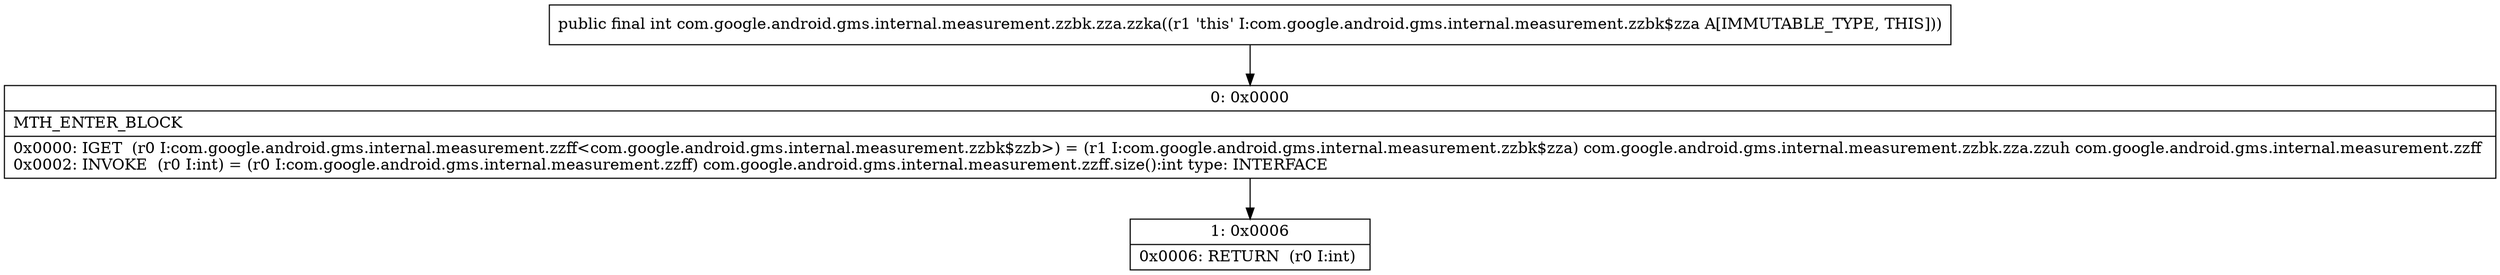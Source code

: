 digraph "CFG forcom.google.android.gms.internal.measurement.zzbk.zza.zzka()I" {
Node_0 [shape=record,label="{0\:\ 0x0000|MTH_ENTER_BLOCK\l|0x0000: IGET  (r0 I:com.google.android.gms.internal.measurement.zzff\<com.google.android.gms.internal.measurement.zzbk$zzb\>) = (r1 I:com.google.android.gms.internal.measurement.zzbk$zza) com.google.android.gms.internal.measurement.zzbk.zza.zzuh com.google.android.gms.internal.measurement.zzff \l0x0002: INVOKE  (r0 I:int) = (r0 I:com.google.android.gms.internal.measurement.zzff) com.google.android.gms.internal.measurement.zzff.size():int type: INTERFACE \l}"];
Node_1 [shape=record,label="{1\:\ 0x0006|0x0006: RETURN  (r0 I:int) \l}"];
MethodNode[shape=record,label="{public final int com.google.android.gms.internal.measurement.zzbk.zza.zzka((r1 'this' I:com.google.android.gms.internal.measurement.zzbk$zza A[IMMUTABLE_TYPE, THIS])) }"];
MethodNode -> Node_0;
Node_0 -> Node_1;
}

